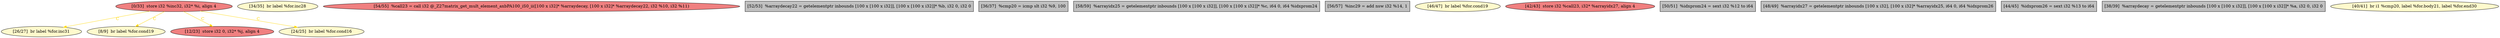 
digraph G {


node1927 [fillcolor=lemonchiffon,label="[26/27]  br label %for.inc31",shape=ellipse,style=filled ]
node1926 [fillcolor=lemonchiffon,label="[34/35]  br label %for.inc28",shape=ellipse,style=filled ]
node1913 [fillcolor=lightcoral,label="[54/55]  %call23 = call i32 @_Z27matrix_get_mult_element_axbPA100_iS0_ii([100 x i32]* %arraydecay, [100 x i32]* %arraydecay22, i32 %10, i32 %11)",shape=ellipse,style=filled ]
node1915 [fillcolor=lemonchiffon,label="[8/9]  br label %for.cond19",shape=ellipse,style=filled ]
node1914 [fillcolor=grey,label="[52/53]  %arraydecay22 = getelementptr inbounds [100 x [100 x i32]], [100 x [100 x i32]]* %b, i32 0, i32 0",shape=rectangle,style=filled ]
node1912 [fillcolor=grey,label="[36/37]  %cmp20 = icmp slt i32 %9, 100",shape=rectangle,style=filled ]
node1911 [fillcolor=grey,label="[58/59]  %arrayidx25 = getelementptr inbounds [100 x [100 x i32]], [100 x [100 x i32]]* %c, i64 0, i64 %idxprom24",shape=rectangle,style=filled ]
node1916 [fillcolor=lightcoral,label="[12/23]  store i32 0, i32* %j, align 4",shape=ellipse,style=filled ]
node1919 [fillcolor=grey,label="[56/57]  %inc29 = add nsw i32 %14, 1",shape=rectangle,style=filled ]
node1920 [fillcolor=lemonchiffon,label="[46/47]  br label %for.cond19",shape=ellipse,style=filled ]
node1910 [fillcolor=lemonchiffon,label="[24/25]  br label %for.cond16",shape=ellipse,style=filled ]
node1923 [fillcolor=lightcoral,label="[42/43]  store i32 %call23, i32* %arrayidx27, align 4",shape=ellipse,style=filled ]
node1917 [fillcolor=grey,label="[50/51]  %idxprom24 = sext i32 %12 to i64",shape=rectangle,style=filled ]
node1918 [fillcolor=grey,label="[48/49]  %arrayidx27 = getelementptr inbounds [100 x i32], [100 x i32]* %arrayidx25, i64 0, i64 %idxprom26",shape=rectangle,style=filled ]
node1922 [fillcolor=grey,label="[44/45]  %idxprom26 = sext i32 %13 to i64",shape=rectangle,style=filled ]
node1921 [fillcolor=grey,label="[38/39]  %arraydecay = getelementptr inbounds [100 x [100 x i32]], [100 x [100 x i32]]* %a, i32 0, i32 0",shape=rectangle,style=filled ]
node1924 [fillcolor=lemonchiffon,label="[40/41]  br i1 %cmp20, label %for.body21, label %for.end30",shape=ellipse,style=filled ]
node1925 [fillcolor=lightcoral,label="[0/33]  store i32 %inc32, i32* %i, align 4",shape=ellipse,style=filled ]

node1925->node1910 [style=solid,color=gold,label="C",penwidth=1.0,fontcolor=gold ]
node1925->node1916 [style=solid,color=gold,label="C",penwidth=1.0,fontcolor=gold ]
node1925->node1915 [style=solid,color=gold,label="C",penwidth=1.0,fontcolor=gold ]
node1925->node1927 [style=solid,color=gold,label="C",penwidth=1.0,fontcolor=gold ]


}
